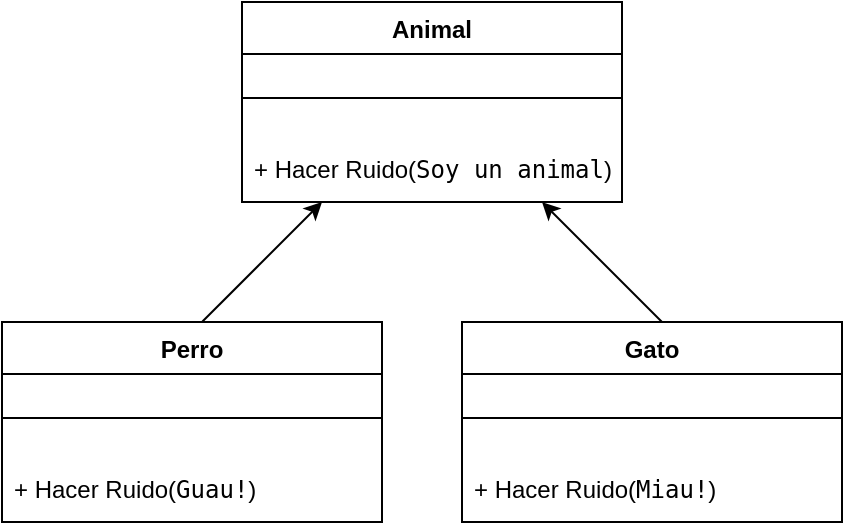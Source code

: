 <mxfile version="22.1.5" type="device">
  <diagram name="Página-1" id="vuM-UYjHiVNhLKJmaFBE">
    <mxGraphModel dx="957" dy="442" grid="1" gridSize="10" guides="1" tooltips="1" connect="1" arrows="1" fold="1" page="1" pageScale="1" pageWidth="827" pageHeight="1169" math="0" shadow="0">
      <root>
        <mxCell id="0" />
        <mxCell id="1" parent="0" />
        <mxCell id="fSwtghLDsmt8un7_KhqH-6" value="Animal " style="swimlane;fontStyle=1;align=center;verticalAlign=top;childLayout=stackLayout;horizontal=1;startSize=26;horizontalStack=0;resizeParent=1;resizeParentMax=0;resizeLast=0;collapsible=1;marginBottom=0;whiteSpace=wrap;html=1;" vertex="1" parent="1">
          <mxGeometry x="380" y="350" width="190" height="100" as="geometry" />
        </mxCell>
        <mxCell id="fSwtghLDsmt8un7_KhqH-8" value="" style="line;strokeWidth=1;fillColor=none;align=left;verticalAlign=middle;spacingTop=-1;spacingLeft=3;spacingRight=3;rotatable=0;labelPosition=right;points=[];portConstraint=eastwest;strokeColor=inherit;" vertex="1" parent="fSwtghLDsmt8un7_KhqH-6">
          <mxGeometry y="26" width="190" height="44" as="geometry" />
        </mxCell>
        <mxCell id="fSwtghLDsmt8un7_KhqH-9" value="+ Hacer Ruido(&lt;code class=&quot;code-container&quot; role=&quot;text&quot;&gt;Soy un animal&lt;/code&gt;)" style="text;strokeColor=none;fillColor=none;align=left;verticalAlign=top;spacingLeft=4;spacingRight=4;overflow=hidden;rotatable=0;points=[[0,0.5],[1,0.5]];portConstraint=eastwest;whiteSpace=wrap;html=1;" vertex="1" parent="fSwtghLDsmt8un7_KhqH-6">
          <mxGeometry y="70" width="190" height="30" as="geometry" />
        </mxCell>
        <mxCell id="fSwtghLDsmt8un7_KhqH-10" value="" style="endArrow=classic;html=1;rounded=0;" edge="1" parent="1">
          <mxGeometry width="50" height="50" relative="1" as="geometry">
            <mxPoint x="360" y="510" as="sourcePoint" />
            <mxPoint x="420" y="450" as="targetPoint" />
          </mxGeometry>
        </mxCell>
        <mxCell id="fSwtghLDsmt8un7_KhqH-11" value="" style="endArrow=classic;html=1;rounded=0;" edge="1" parent="1">
          <mxGeometry width="50" height="50" relative="1" as="geometry">
            <mxPoint x="590" y="510" as="sourcePoint" />
            <mxPoint x="530" y="450" as="targetPoint" />
          </mxGeometry>
        </mxCell>
        <mxCell id="fSwtghLDsmt8un7_KhqH-12" value="Perro" style="swimlane;fontStyle=1;align=center;verticalAlign=top;childLayout=stackLayout;horizontal=1;startSize=26;horizontalStack=0;resizeParent=1;resizeParentMax=0;resizeLast=0;collapsible=1;marginBottom=0;whiteSpace=wrap;html=1;" vertex="1" parent="1">
          <mxGeometry x="260" y="510" width="190" height="100" as="geometry" />
        </mxCell>
        <mxCell id="fSwtghLDsmt8un7_KhqH-13" value="" style="line;strokeWidth=1;fillColor=none;align=left;verticalAlign=middle;spacingTop=-1;spacingLeft=3;spacingRight=3;rotatable=0;labelPosition=right;points=[];portConstraint=eastwest;strokeColor=inherit;" vertex="1" parent="fSwtghLDsmt8un7_KhqH-12">
          <mxGeometry y="26" width="190" height="44" as="geometry" />
        </mxCell>
        <mxCell id="fSwtghLDsmt8un7_KhqH-14" value="+ Hacer Ruido(&lt;code class=&quot;code-container&quot; role=&quot;text&quot;&gt;Guau!&lt;/code&gt;)" style="text;strokeColor=none;fillColor=none;align=left;verticalAlign=top;spacingLeft=4;spacingRight=4;overflow=hidden;rotatable=0;points=[[0,0.5],[1,0.5]];portConstraint=eastwest;whiteSpace=wrap;html=1;" vertex="1" parent="fSwtghLDsmt8un7_KhqH-12">
          <mxGeometry y="70" width="190" height="30" as="geometry" />
        </mxCell>
        <mxCell id="fSwtghLDsmt8un7_KhqH-15" value="Gato" style="swimlane;fontStyle=1;align=center;verticalAlign=top;childLayout=stackLayout;horizontal=1;startSize=26;horizontalStack=0;resizeParent=1;resizeParentMax=0;resizeLast=0;collapsible=1;marginBottom=0;whiteSpace=wrap;html=1;" vertex="1" parent="1">
          <mxGeometry x="490" y="510" width="190" height="100" as="geometry" />
        </mxCell>
        <mxCell id="fSwtghLDsmt8un7_KhqH-16" value="" style="line;strokeWidth=1;fillColor=none;align=left;verticalAlign=middle;spacingTop=-1;spacingLeft=3;spacingRight=3;rotatable=0;labelPosition=right;points=[];portConstraint=eastwest;strokeColor=inherit;" vertex="1" parent="fSwtghLDsmt8un7_KhqH-15">
          <mxGeometry y="26" width="190" height="44" as="geometry" />
        </mxCell>
        <mxCell id="fSwtghLDsmt8un7_KhqH-17" value="+ Hacer Ruido(&lt;code class=&quot;code-container&quot; role=&quot;text&quot;&gt;Miau!&lt;/code&gt;)" style="text;strokeColor=none;fillColor=none;align=left;verticalAlign=top;spacingLeft=4;spacingRight=4;overflow=hidden;rotatable=0;points=[[0,0.5],[1,0.5]];portConstraint=eastwest;whiteSpace=wrap;html=1;" vertex="1" parent="fSwtghLDsmt8un7_KhqH-15">
          <mxGeometry y="70" width="190" height="30" as="geometry" />
        </mxCell>
      </root>
    </mxGraphModel>
  </diagram>
</mxfile>
